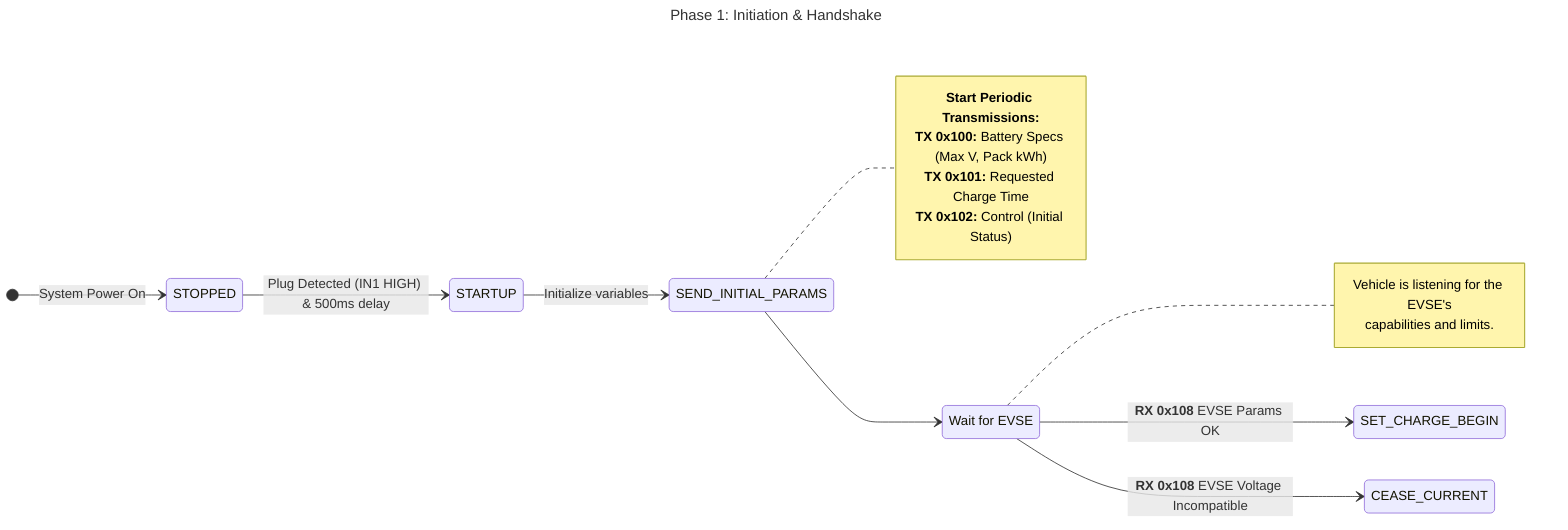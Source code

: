---
title: "Phase 1: Initiation & Handshake"
---
stateDiagram-v2
    direction LR

    [*] --> STOPPED: System Power On
    STOPPED --> STARTUP: Plug Detected (IN1 HIGH) & 500ms delay
    
    STARTUP --> SEND_INITIAL_PARAMS: Initialize variables
    note right of SEND_INITIAL_PARAMS
        <b>Start Periodic Transmissions:</b>
        <b>TX 0x100:</b> Battery Specs (Max V, Pack kWh)
        <b>TX 0x101:</b> Requested Charge Time
        <b>TX 0x102:</b> Control (Initial Status)
    end note
    
    SEND_INITIAL_PARAMS --> WAIT_FOR_EVSE_PARAMS

    state "Wait for EVSE" as WAIT_FOR_EVSE_PARAMS
    note right of WAIT_FOR_EVSE_PARAMS
        Vehicle is listening for the EVSE's
        capabilities and limits.
    end note

    WAIT_FOR_EVSE_PARAMS --> SET_CHARGE_BEGIN: <b>RX 0x108</b> EVSE Params OK
    WAIT_FOR_EVSE_PARAMS --> CEASE_CURRENT: <b>RX 0x108</b> EVSE Voltage Incompatible